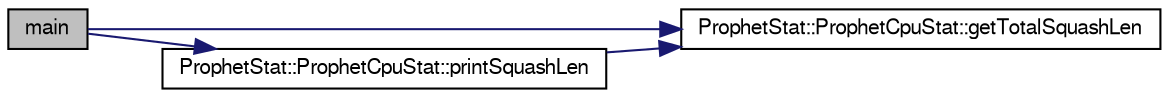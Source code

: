 digraph G
{
  edge [fontname="FreeSans",fontsize="10",labelfontname="FreeSans",labelfontsize="10"];
  node [fontname="FreeSans",fontsize="10",shape=record];
  rankdir=LR;
  Node1 [label="main",height=0.2,width=0.4,color="black", fillcolor="grey75", style="filled" fontcolor="black"];
  Node1 -> Node2 [color="midnightblue",fontsize="10",style="solid"];
  Node2 [label="ProphetStat::ProphetCpuStat::getTotalSquashLen",height=0.2,width=0.4,color="black", fillcolor="white", style="filled",URL="$classProphetStat_1_1ProphetCpuStat.html#ad9e5aad82ee6015568bdfa6f3417458e"];
  Node1 -> Node3 [color="midnightblue",fontsize="10",style="solid"];
  Node3 [label="ProphetStat::ProphetCpuStat::printSquashLen",height=0.2,width=0.4,color="black", fillcolor="white", style="filled",URL="$classProphetStat_1_1ProphetCpuStat.html#a515c271e82770fa4155b9aa30e6e6bf6"];
  Node3 -> Node2 [color="midnightblue",fontsize="10",style="solid"];
}
